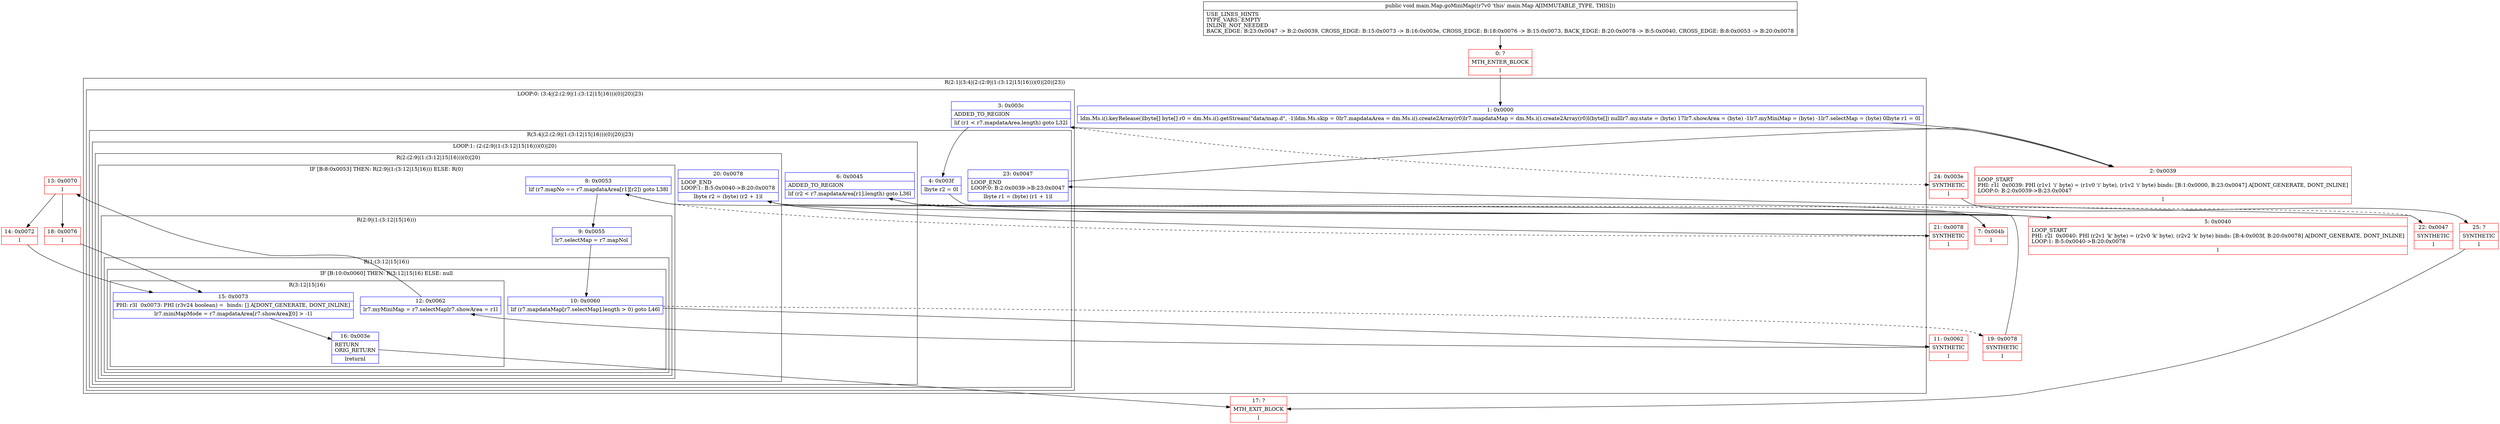 digraph "CFG formain.Map.goMiniMap()V" {
subgraph cluster_Region_146819789 {
label = "R(2:1|(3:4|(2:(2:9|(1:(3:12|15|16)))(0)|20)|23))";
node [shape=record,color=blue];
Node_1 [shape=record,label="{1\:\ 0x0000|ldm.Ms.i().keyRelease()lbyte[] byte[] r0 = dm.Ms.i().getStream(\"data\/map.d\", \-1)ldm.Ms.skip = 0lr7.mapdataArea = dm.Ms.i().create2Array(r0)lr7.mapdataMap = dm.Ms.i().create2Array(r0)l(byte[]) nulllr7.my.state = (byte) 17lr7.showArea = (byte) \-1lr7.myMiniMap = (byte) \-1lr7.selectMap = (byte) 0lbyte r1 = 0l}"];
subgraph cluster_LoopRegion_252811939 {
label = "LOOP:0: (3:4|(2:(2:9|(1:(3:12|15|16)))(0)|20)|23)";
node [shape=record,color=blue];
Node_3 [shape=record,label="{3\:\ 0x003c|ADDED_TO_REGION\l|lif (r1 \< r7.mapdataArea.length) goto L32l}"];
subgraph cluster_Region_398902980 {
label = "R(3:4|(2:(2:9|(1:(3:12|15|16)))(0)|20)|23)";
node [shape=record,color=blue];
Node_4 [shape=record,label="{4\:\ 0x003f|lbyte r2 = 0l}"];
subgraph cluster_LoopRegion_968633102 {
label = "LOOP:1: (2:(2:9|(1:(3:12|15|16)))(0)|20)";
node [shape=record,color=blue];
Node_6 [shape=record,label="{6\:\ 0x0045|ADDED_TO_REGION\l|lif (r2 \< r7.mapdataArea[r1].length) goto L36l}"];
subgraph cluster_Region_297191613 {
label = "R(2:(2:9|(1:(3:12|15|16)))(0)|20)";
node [shape=record,color=blue];
subgraph cluster_IfRegion_866158806 {
label = "IF [B:8:0x0053] THEN: R(2:9|(1:(3:12|15|16))) ELSE: R(0)";
node [shape=record,color=blue];
Node_8 [shape=record,label="{8\:\ 0x0053|lif (r7.mapNo == r7.mapdataArea[r1][r2]) goto L38l}"];
subgraph cluster_Region_1527629565 {
label = "R(2:9|(1:(3:12|15|16)))";
node [shape=record,color=blue];
Node_9 [shape=record,label="{9\:\ 0x0055|lr7.selectMap = r7.mapNol}"];
subgraph cluster_Region_50015860 {
label = "R(1:(3:12|15|16))";
node [shape=record,color=blue];
subgraph cluster_IfRegion_1340686965 {
label = "IF [B:10:0x0060] THEN: R(3:12|15|16) ELSE: null";
node [shape=record,color=blue];
Node_10 [shape=record,label="{10\:\ 0x0060|lif (r7.mapdataMap[r7.selectMap].length \> 0) goto L46l}"];
subgraph cluster_Region_820496515 {
label = "R(3:12|15|16)";
node [shape=record,color=blue];
Node_12 [shape=record,label="{12\:\ 0x0062|lr7.myMiniMap = r7.selectMaplr7.showArea = r1l}"];
Node_15 [shape=record,label="{15\:\ 0x0073|PHI: r3l  0x0073: PHI (r3v24 boolean) =  binds: [] A[DONT_GENERATE, DONT_INLINE]\l|lr7.miniMapMode = r7.mapdataArea[r7.showArea][0] \> \-1l}"];
Node_16 [shape=record,label="{16\:\ 0x003e|RETURN\lORIG_RETURN\l|lreturnl}"];
}
}
}
}
subgraph cluster_Region_592576492 {
label = "R(0)";
node [shape=record,color=blue];
}
}
Node_20 [shape=record,label="{20\:\ 0x0078|LOOP_END\lLOOP:1: B:5:0x0040\-\>B:20:0x0078\l|lbyte r2 = (byte) (r2 + 1)l}"];
}
}
Node_23 [shape=record,label="{23\:\ 0x0047|LOOP_END\lLOOP:0: B:2:0x0039\-\>B:23:0x0047\l|lbyte r1 = (byte) (r1 + 1)l}"];
}
}
}
Node_0 [shape=record,color=red,label="{0\:\ ?|MTH_ENTER_BLOCK\l|l}"];
Node_2 [shape=record,color=red,label="{2\:\ 0x0039|LOOP_START\lPHI: r1l  0x0039: PHI (r1v1 'i' byte) = (r1v0 'i' byte), (r1v2 'i' byte) binds: [B:1:0x0000, B:23:0x0047] A[DONT_GENERATE, DONT_INLINE]\lLOOP:0: B:2:0x0039\-\>B:23:0x0047\l|l}"];
Node_5 [shape=record,color=red,label="{5\:\ 0x0040|LOOP_START\lPHI: r2l  0x0040: PHI (r2v1 'k' byte) = (r2v0 'k' byte), (r2v2 'k' byte) binds: [B:4:0x003f, B:20:0x0078] A[DONT_GENERATE, DONT_INLINE]\lLOOP:1: B:5:0x0040\-\>B:20:0x0078\l|l}"];
Node_7 [shape=record,color=red,label="{7\:\ 0x004b|l}"];
Node_11 [shape=record,color=red,label="{11\:\ 0x0062|SYNTHETIC\l|l}"];
Node_13 [shape=record,color=red,label="{13\:\ 0x0070|l}"];
Node_14 [shape=record,color=red,label="{14\:\ 0x0072|l}"];
Node_17 [shape=record,color=red,label="{17\:\ ?|MTH_EXIT_BLOCK\l|l}"];
Node_18 [shape=record,color=red,label="{18\:\ 0x0076|l}"];
Node_19 [shape=record,color=red,label="{19\:\ 0x0078|SYNTHETIC\l|l}"];
Node_21 [shape=record,color=red,label="{21\:\ 0x0078|SYNTHETIC\l|l}"];
Node_22 [shape=record,color=red,label="{22\:\ 0x0047|SYNTHETIC\l|l}"];
Node_24 [shape=record,color=red,label="{24\:\ 0x003e|SYNTHETIC\l|l}"];
Node_25 [shape=record,color=red,label="{25\:\ ?|SYNTHETIC\l|l}"];
MethodNode[shape=record,label="{public void main.Map.goMiniMap((r7v0 'this' main.Map A[IMMUTABLE_TYPE, THIS]))  | USE_LINES_HINTS\lTYPE_VARS: EMPTY\lINLINE_NOT_NEEDED\lBACK_EDGE: B:23:0x0047 \-\> B:2:0x0039, CROSS_EDGE: B:15:0x0073 \-\> B:16:0x003e, CROSS_EDGE: B:18:0x0076 \-\> B:15:0x0073, BACK_EDGE: B:20:0x0078 \-\> B:5:0x0040, CROSS_EDGE: B:8:0x0053 \-\> B:20:0x0078\l}"];
MethodNode -> Node_0;
Node_1 -> Node_2;
Node_3 -> Node_4;
Node_3 -> Node_24[style=dashed];
Node_4 -> Node_5;
Node_6 -> Node_7;
Node_6 -> Node_22[style=dashed];
Node_8 -> Node_9;
Node_8 -> Node_21[style=dashed];
Node_9 -> Node_10;
Node_10 -> Node_11;
Node_10 -> Node_19[style=dashed];
Node_12 -> Node_13;
Node_15 -> Node_16;
Node_16 -> Node_17;
Node_20 -> Node_5;
Node_23 -> Node_2;
Node_0 -> Node_1;
Node_2 -> Node_3;
Node_5 -> Node_6;
Node_7 -> Node_8;
Node_11 -> Node_12;
Node_13 -> Node_14;
Node_13 -> Node_18;
Node_14 -> Node_15;
Node_18 -> Node_15;
Node_19 -> Node_20;
Node_21 -> Node_20;
Node_22 -> Node_23;
Node_24 -> Node_25;
Node_25 -> Node_17;
}

